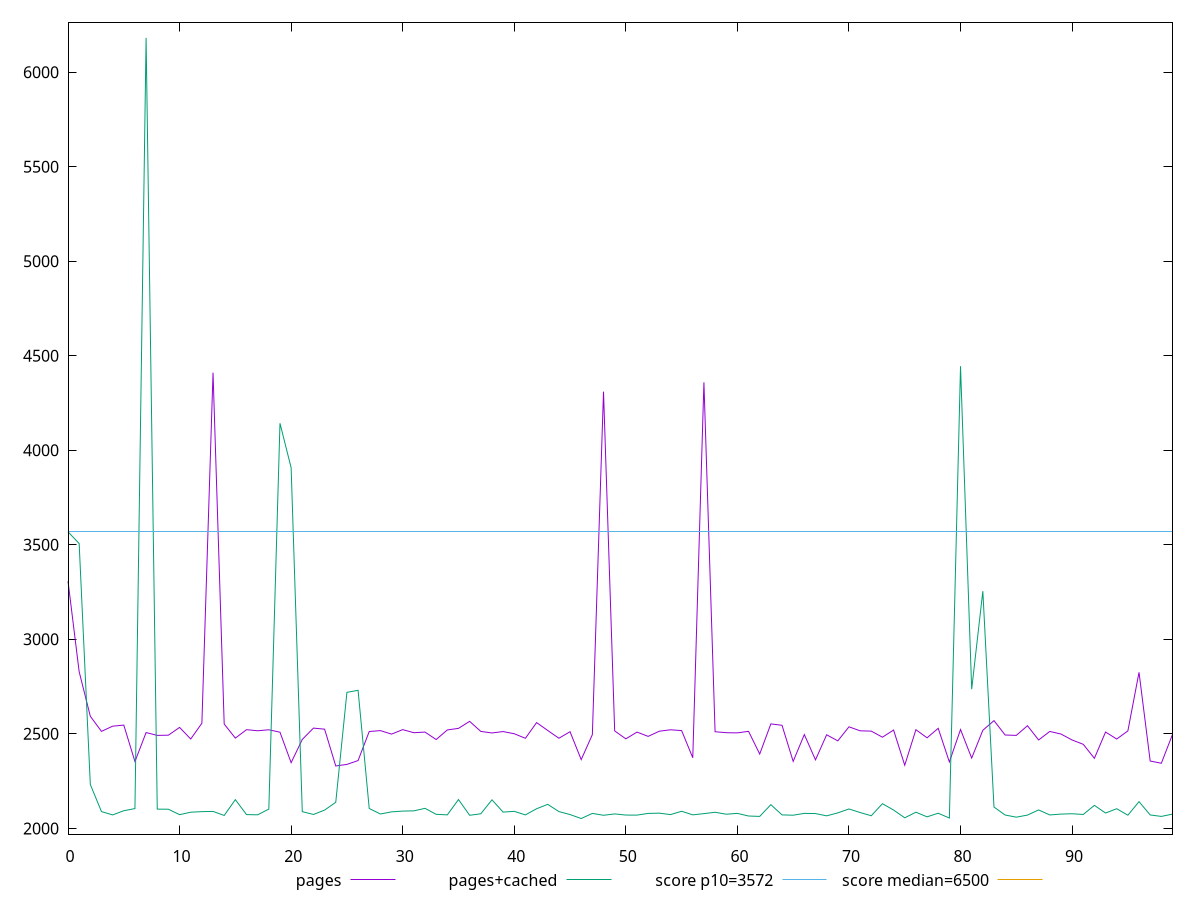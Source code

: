 reset

$pages <<EOF
0 3307.7509999999993
1 2828.9389999999994
2 2593.084
3 2513.2799999999997
4 2540.6029999999996
5 2546.51
6 2353.775
7 2506.9705000000004
8 2491.89075
9 2493.0664999999995
10 2534.179
11 2472.8465
12 2556.2560000000003
13 4410.428
14 2552.0209999999997
15 2477.54
16 2522.2055
17 2516.3730000000005
18 2521.705
19 2508.802
20 2347.6095
21 2470.4945
22 2530.442
23 2524.8509999999997
24 2330.147
25 2338.4245
26 2358.8735
27 2512.4405000000006
28 2517.2459
29 2498.7315
30 2522.42
31 2506.074
32 2509.4785
33 2470.0325
34 2520.7920000000004
35 2529.1362
36 2566.1229999999996
37 2512.9820000000004
38 2504.8199999999997
39 2512.146
40 2500.6125
41 2476.59695
42 2559.6440000000002
43 2517.9705000000004
44 2476.8965
45 2511.4639500000003
46 2363.7245000000003
47 2495.9540000000006
48 4310.3240000000005
49 2515.6935000000003
50 2473.7622499999998
51 2509.3560499999994
52 2486.7525
53 2514.0553
54 2521.6225
55 2517.393
56 2373.64
57 4359.335
58 2511.398
59 2506.129
60 2505.2622499999998
61 2513.4055
62 2393.2525
63 2552.813
64 2545.3055000000004
65 2354.4295
66 2496.4220000000005
67 2362.4979999999996
68 2495.2225
69 2462.9704999999994
70 2537.215
71 2516.205
72 2514.5109999999995
73 2482.3855
74 2520.192
75 2334.1556
76 2522.0294999999996
77 2479.157
78 2529.35
79 2351.5503
80 2522.9584999999997
81 2371.8975
82 2518.944
83 2570.0554999999995
84 2493.906
85 2491.9995
86 2543.1440000000002
87 2467.75
88 2512.721
89 2499.2430000000004
90 2467.6730000000002
91 2444.683
92 2370.7425000000003
93 2509.7425000000003
94 2472.7055
95 2515.6110000000003
96 2825.44
97 2356.4315500000002
98 2344.6229999999996
99 2496.944
EOF

$pagesCached <<EOF
0 3568.767
1 3506.698
2 2232.1229999999996
3 2088.8770000000004
4 2071.2275
5 2093.365
6 2104.8324999999995
7 6181.3989999999985
8 2101.9725000000003
9 2101.3675
10 2072.6092
11 2085.6155
12 2088.6075
13 2089.8559999999998
14 2068.4775
15 2152.0830000000005
16 2073.007
17 2071.8655
18 2102.044
19 4142.9220000000005
20 3907.625000000001
21 2088.4775
22 2073.6475
23 2096.8633
24 2137.9809999999998
25 2719.5190000000007
26 2730.5370000000003
27 2105.20515
28 2076.0932000000003
29 2087.41795
30 2091.5454499999996
31 2092.76
32 2106.0975
33 2074.4450000000006
34 2071.5355000000004
35 2152.5945
36 2069.429
37 2077.1649999999995
38 2151.178
39 2086.1933000000004
40 2090.2025000000003
41 2071.343
42 2103.837
43 2127.2670000000003
44 2088.8715
45 2073.3065
46 2052.2250000000004
47 2079.186
48 2069.396
49 2076.4635
50 2070.518
51 2070.3305
52 2079.2245000000003
53 2080.6710000000003
54 2072.883
55 2090.5425000000005
56 2071.6652999999997
57 2078.0565
58 2085.346
59 2075.0115
60 2079.4610000000002
61 2065.4965
62 2063.3735
63 2125.4965
64 2071.42
65 2069.8035
66 2079.4444999999996
67 2078.3995
68 2066.3855
69 2082.0405
70 2102.7974999999997
71 2083.9018000000005
72 2066.8484999999996
73 2130.6234499999996
74 2097.094
75 2056.075
76 2085.5604999999996
77 2061.223
78 2080.2475
79 2054.6622
80 4444.6738000000005
81 2736.012
82 3254.9200000000005
83 2112.8075
84 2070.76
85 2059.3695000000002
86 2070.3585000000003
87 2097.7264999999998
88 2071.1135000000004
89 2075.677
90 2077.4212500000003
91 2073.675
92 2121.9045
93 2081.2406
94 2103.99565
95 2069.831
96 2141.5065
97 2071.0954999999994
98 2063.4064999999996
99 2075.5577500000004
EOF

set key outside below
set xrange [0:99]
set yrange [1969.6415200000004:6263.982479999999]
set trange [1969.6415200000004:6263.982479999999]
set terminal svg size 640, 520 enhanced background rgb 'white'
set output "report_00019_2021-02-10T18-14-37.922Z//first-cpu-idle/comparison/line/0_vs_1.svg"

plot $pages title "pages" with line, \
     $pagesCached title "pages+cached" with line, \
     3572 title "score p10=3572", \
     6500 title "score median=6500"

reset
